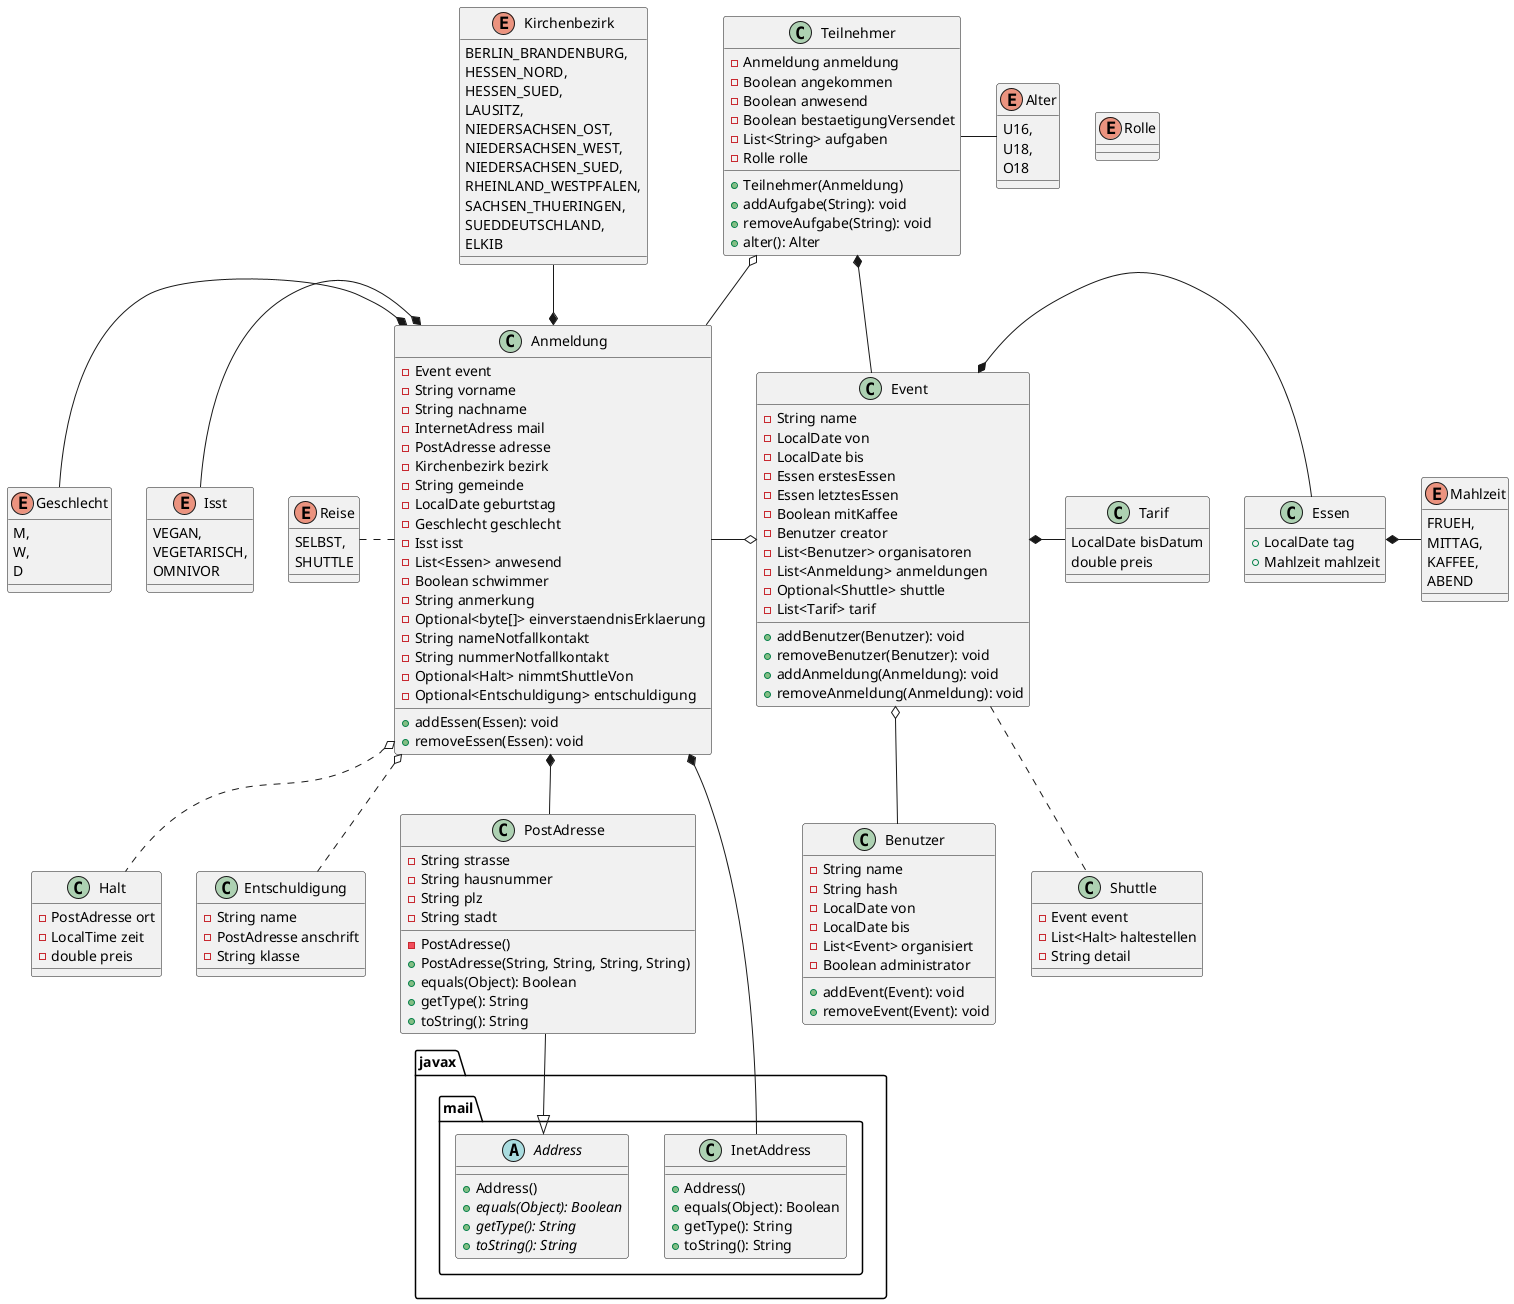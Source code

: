 @startuml
Teilnehmer *- Event
Teilnehmer o-- Anmeldung
Teilnehmer - Alter
Event o-- Benutzer
Event .. Shuttle
Event *- Essen
Event *- Tarif
Anmeldung -o Event
Anmeldung o.. Halt
Anmeldung o.. Entschuldigung
Kirchenbezirk --* Anmeldung
Anmeldung *-- PostAdresse
Anmeldung *-- javax.mail.InetAddress
Essen *- Mahlzeit
PostAdresse --|> javax.mail.Address
Reise . Anmeldung
Geschlecht -* Anmeldung
Isst -* Anmeldung

abstract class javax.mail.Address {
    +Address()
    +{abstract} equals(Object): Boolean
    +{abstract} getType(): String
    +{abstract} toString(): String
}

class javax.mail.InetAddress {
    +Address()
    +equals(Object): Boolean
    +getType(): String
    +toString(): String
}

class Event {
    -String name
    -LocalDate von
    -LocalDate bis
    -Essen erstesEssen
    -Essen letztesEssen
    -Boolean mitKaffee
    -Benutzer creator
    -List<Benutzer> organisatoren
    -List<Anmeldung> anmeldungen
    -Optional<Shuttle> shuttle
    -List<Tarif> tarif
    +addBenutzer(Benutzer): void
    +removeBenutzer(Benutzer): void
    +addAnmeldung(Anmeldung): void
    +removeAnmeldung(Anmeldung): void
}

class Tarif {
    LocalDate bisDatum
    double preis
}

class Benutzer {
    -String name
    -String hash
    -LocalDate von
    -LocalDate bis
    -List<Event> organisiert
    -Boolean administrator
    +addEvent(Event): void
    +removeEvent(Event): void
}

class Teilnehmer {
    -Anmeldung anmeldung
    -Boolean angekommen
    -Boolean anwesend
    -Boolean bestaetigungVersendet
    -List<String> aufgaben
    -Rolle rolle
    +Teilnehmer(Anmeldung)
    +addAufgabe(String): void
    +removeAufgabe(String): void
    +alter(): Alter
}

class Anmeldung {
    -Event event
    -String vorname
    -String nachname
    -InternetAdress mail
    -PostAdresse adresse
    -Kirchenbezirk bezirk
    -String gemeinde
    -LocalDate geburtstag
    -Geschlecht geschlecht
    -Isst isst
    -List<Essen> anwesend
    -Boolean schwimmer
    -String anmerkung
    -Optional<byte[]> einverstaendnisErklaerung
    -String nameNotfallkontakt
    -String nummerNotfallkontakt
    -Optional<Halt> nimmtShuttleVon
    -Optional<Entschuldigung> entschuldigung
    +addEssen(Essen): void
    +removeEssen(Essen): void
}

class Entschuldigung {
    -String name
    -PostAdresse anschrift
    -String klasse
}

class Shuttle {
    -Event event
    -List<Halt> haltestellen
    -String detail
}

class Halt {
    -PostAdresse ort
    -LocalTime zeit
    -double preis
}

class PostAdresse {
    -String strasse
    -String hausnummer
    -String plz
    -String stadt
    -PostAdresse()
    +PostAdresse(String, String, String, String)
    +equals(Object): Boolean
    +getType(): String
    +toString(): String
}

enum Mahlzeit {
    FRUEH,
    MITTAG,
    KAFFEE,
    ABEND
}

class Essen {
    +LocalDate tag
    +Mahlzeit mahlzeit
}

enum Geschlecht {
    M,
    W,
    D
}

enum Isst {
    VEGAN,
    VEGETARISCH,
    OMNIVOR
}

enum Reise {
    SELBST,
    SHUTTLE
}

enum Kirchenbezirk {
    BERLIN_BRANDENBURG,
    HESSEN_NORD,
    HESSEN_SUED,
    LAUSITZ,
    NIEDERSACHSEN_OST,
    NIEDERSACHSEN_WEST,
    NIEDERSACHSEN_SUED,
    RHEINLAND_WESTPFALEN,
    SACHSEN_THUERINGEN,
    SUEDDEUTSCHLAND,
    ELKIB
}
enum Alter {
    U16,
    U18,
    O18
}

enum Rolle {

}
@enduml